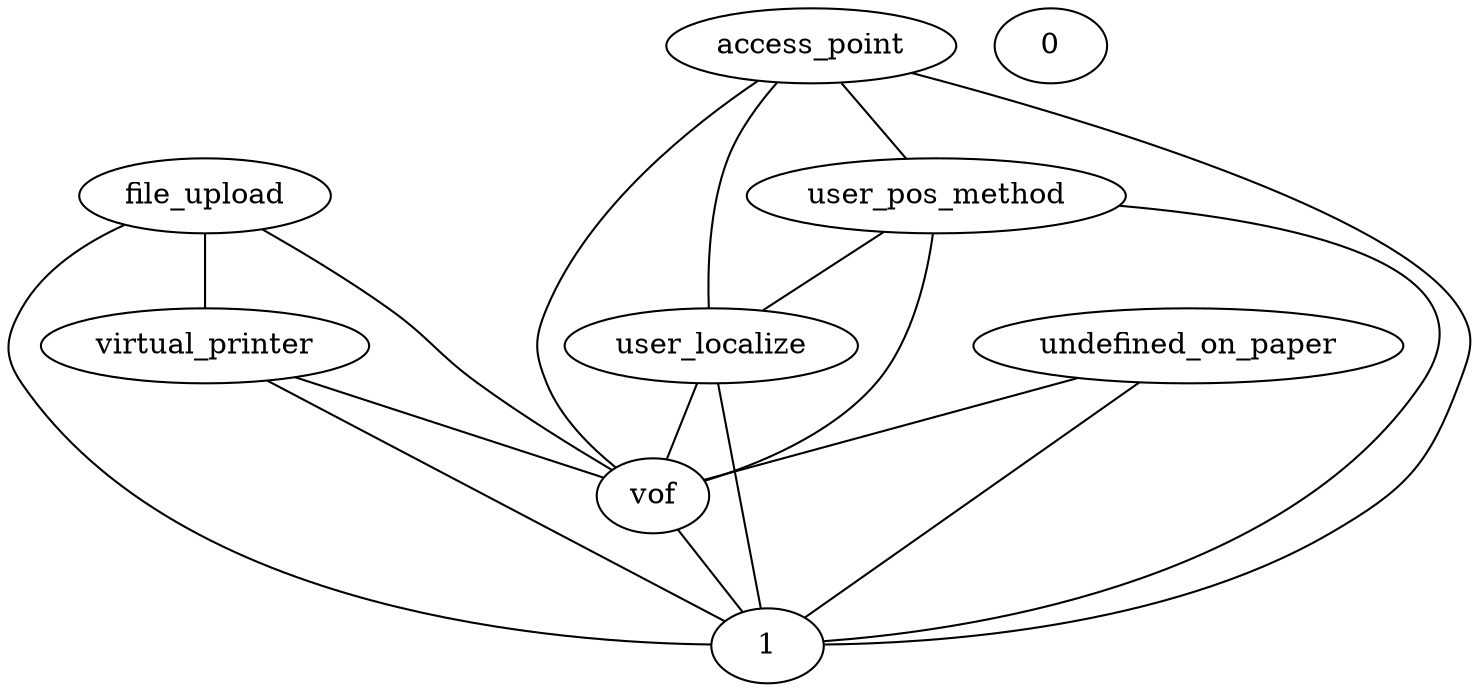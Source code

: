 graph G {
  file_upload;
  user_pos_method;
  vof;
  virtual_printer;
  0;
  undefined_on_paper;
  user_localize;
  access_point;
  1;
  access_point -- user_pos_method;
  undefined_on_paper -- vof;
  vof -- 1;
  virtual_printer -- vof;
  user_pos_method -- user_localize;
  file_upload -- virtual_printer;
  file_upload -- vof;
  virtual_printer -- 1;
  undefined_on_paper -- 1;
  user_localize -- vof;
  user_localize -- 1;
  access_point -- user_localize;
  file_upload -- 1;
  user_pos_method -- vof;
  user_pos_method -- 1;
  access_point -- vof;
  access_point -- 1;
}

